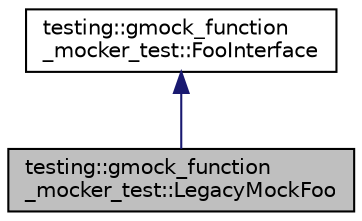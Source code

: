 digraph "testing::gmock_function_mocker_test::LegacyMockFoo"
{
 // LATEX_PDF_SIZE
  edge [fontname="Helvetica",fontsize="10",labelfontname="Helvetica",labelfontsize="10"];
  node [fontname="Helvetica",fontsize="10",shape=record];
  Node1 [label="testing::gmock_function\l_mocker_test::LegacyMockFoo",height=0.2,width=0.4,color="black", fillcolor="grey75", style="filled", fontcolor="black",tooltip=" "];
  Node2 -> Node1 [dir="back",color="midnightblue",fontsize="10",style="solid",fontname="Helvetica"];
  Node2 [label="testing::gmock_function\l_mocker_test::FooInterface",height=0.2,width=0.4,color="black", fillcolor="white", style="filled",URL="$classtesting_1_1gmock__function__mocker__test_1_1FooInterface.html",tooltip=" "];
}
